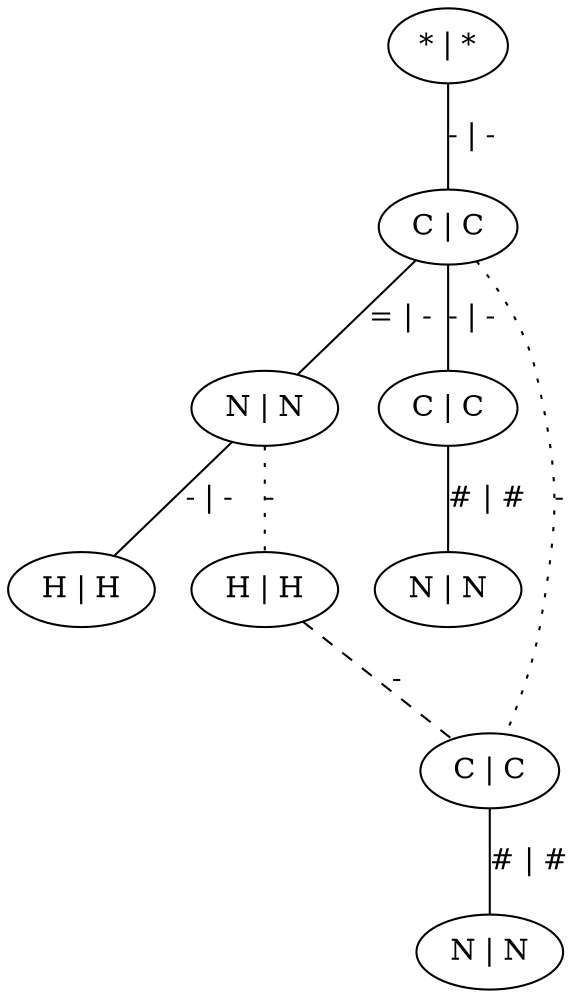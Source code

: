 graph G {
	0 [ label="* | *" ]
	1 [ label="C | C" ]
	2 [ label="N | N" ]
	3 [ label="H | H" ]
	4 [ label="C | C" ]
	5 [ label="N | N" ]
	6 [ label="H | H" ]
	7 [ label="C | C" ]
	8 [ label="N | N" ]
	0 -- 1 [ label="- | -" ]
	1 -- 2 [ label="= | -" ]
	1 -- 4 [ label="- | -" ]
	1 -- 7 [ style=dotted label="-" ]
	2 -- 3 [ label="- | -" ]
	2 -- 6 [ style=dotted label="-" ]
	4 -- 5 [ label="# | #" ]
	6 -- 7 [ style=dashed label="-" ]
	7 -- 8 [ label="# | #" ]
}
